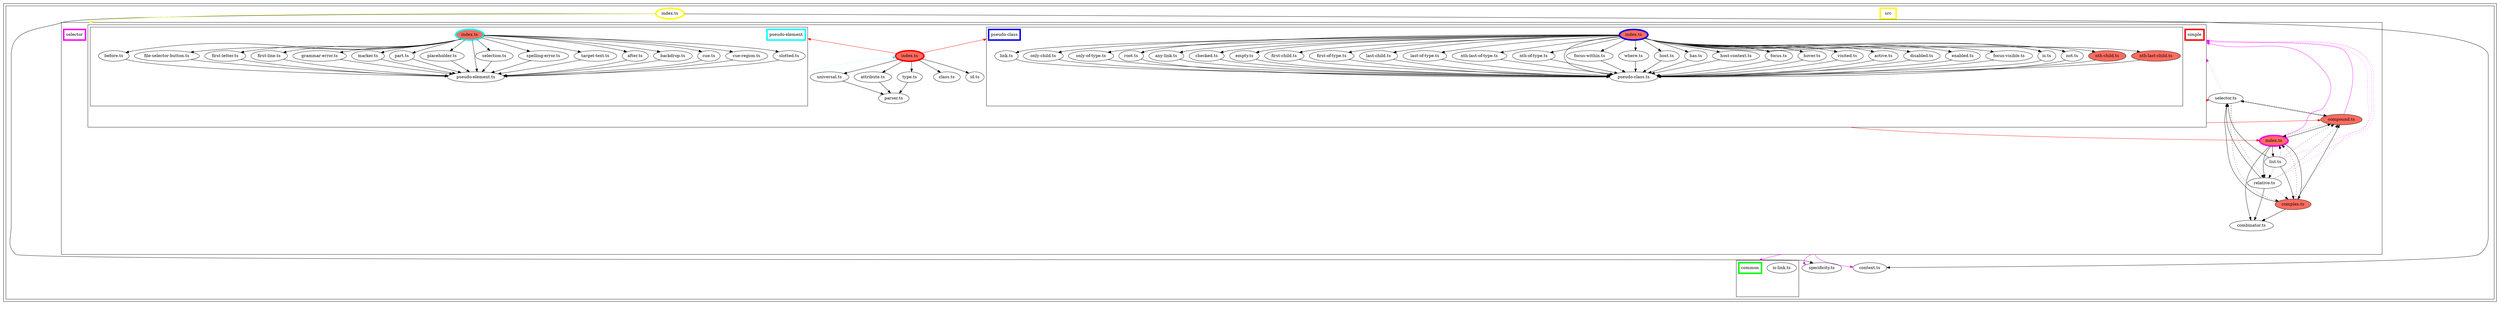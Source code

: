 digraph "dependency-graph-@siteimprove/alfa-selector" {
  compound = true;
  "src/context.ts";
  "exit_src/selector";
  "src/selector/simple/pseudo-class/pseudo-class.ts";
  "src/selector/simple/pseudo-element/pseudo-element.ts";
  "src/selector/selector.ts";
  "exit_src/selector/simple";
  "src/specificity.ts";
  "src/selector/index.ts";
  "src/selector/simple/parser.ts";
  "src/selector/simple/index.ts";
  "name_src/selector/simple";
  "src/selector/combinator.ts";
  "src/selector/compound.ts";
  "src/selector/simple/pseudo-class/host-context.ts";
  "src/selector/simple/pseudo-class/host.ts";
  "src/selector/simple/pseudo-element/slotted.ts";
  "src/selector/simple/pseudo-class/active.ts";
  "src/selector/simple/pseudo-class/any-link.ts";
  "src/selector/simple/pseudo-class/checked.ts";
  "src/selector/simple/pseudo-class/disabled.ts";
  "src/selector/simple/pseudo-class/empty.ts";
  "src/selector/simple/pseudo-class/enabled.ts";
  "src/selector/simple/pseudo-class/first-child.ts";
  "src/selector/simple/pseudo-class/first-of-type.ts";
  "src/selector/simple/pseudo-class/focus-visible.ts";
  "src/selector/simple/pseudo-class/focus-within.ts";
  "src/selector/simple/pseudo-class/focus.ts";
  "src/selector/simple/pseudo-class/has.ts";
  "src/selector/simple/pseudo-class/hover.ts";
  "src/selector/simple/pseudo-class/is.ts";
  "src/selector/simple/pseudo-class/last-child.ts";
  "src/selector/simple/pseudo-class/last-of-type.ts";
  "src/selector/simple/pseudo-class/link.ts";
  "src/selector/simple/pseudo-class/not.ts";
  "src/selector/simple/pseudo-class/nth-child.ts";
  "src/selector/simple/pseudo-class/nth-last-child.ts";
  "src/selector/simple/pseudo-class/nth-last-of-type.ts";
  "src/selector/simple/pseudo-class/nth-of-type.ts";
  "src/selector/simple/pseudo-class/only-child.ts";
  "src/selector/simple/pseudo-class/only-of-type.ts";
  "src/selector/simple/pseudo-class/root.ts";
  "src/selector/simple/pseudo-class/visited.ts";
  "src/selector/simple/pseudo-class/where.ts";
  "src/selector/simple/pseudo-element/after.ts";
  "src/selector/simple/pseudo-element/backdrop.ts";
  "src/selector/simple/pseudo-element/before.ts";
  "src/selector/simple/pseudo-element/cue-region.ts";
  "src/selector/simple/pseudo-element/cue.ts";
  "src/selector/simple/pseudo-element/file-selector-button.ts";
  "src/selector/simple/pseudo-element/first-letter.ts";
  "src/selector/simple/pseudo-element/first-line.ts";
  "src/selector/simple/pseudo-element/grammar-error.ts";
  "src/selector/simple/pseudo-element/marker.ts";
  "src/selector/simple/pseudo-element/part.ts";
  "src/selector/simple/pseudo-element/placeholder.ts";
  "src/selector/simple/pseudo-element/selection.ts";
  "src/selector/simple/pseudo-element/spelling-error.ts";
  "src/selector/simple/pseudo-element/target-text.ts";
  "src/common/is-link.ts";
  "name_src/common";
  "name_src/selector";
  "src/selector/complex.ts";
  "src/selector/list.ts";
  "src/selector/relative.ts";
  "exit_src/selector/simple/pseudo-element";
  "src/selector/simple/attribute.ts";
  "src/selector/simple/class.ts";
  "src/selector/simple/id.ts";
  "src/selector/simple/pseudo-class/index.ts";
  "name_src/selector/simple/pseudo-class";
  "src/selector/simple/pseudo-element/index.ts";
  "name_src/selector/simple/pseudo-element";
  "src/selector/simple/type.ts";
  "src/selector/simple/universal.ts";
  subgraph "cluster_src" {
    color = "#000000";
    label = "";
    "exit_src" [
      style = "invis";
    ];
    subgraph "cluster_src" {
      color = "#000000";
      label = "";
      "name_src" [
        penwidth = 5;
        shape = "rectangle";
        color = "#ffff00";
        label = "src";
      ];
      "exit_src" [
        style = "invis";
      ];
      "src/specificity.ts" [
        label = "specificity.ts";
      ];
      "src/index.ts" [
        label = "index.ts";
        color = "#ffff00";
        penwidth = 5;
      ];
      "src/context.ts" [
        label = "context.ts";
      ];
      subgraph "cluster_src/selector" {
        color = "#000000";
        label = "";
        "name_src/selector" [
          penwidth = 5;
          shape = "rectangle";
          color = "#ff00ff";
          label = "selector";
        ];
        "exit_src/selector" [
          style = "invis";
        ];
        "src/selector/compound.ts" [
          label = "compound.ts";
          fillcolor = "#ff6c60";
          style = "rounded,filled";
        ];
        "src/selector/complex.ts" [
          label = "complex.ts";
          fillcolor = "#ff6c60";
          style = "rounded,filled";
        ];
        "src/selector/combinator.ts" [
          label = "combinator.ts";
        ];
        "src/selector/index.ts" [
          label = "index.ts";
          color = "#ff00ff";
          penwidth = 5;
          fillcolor = "#ff6c60";
          style = "rounded,filled";
        ];
        "src/selector/list.ts" [
          label = "list.ts";
        ];
        "src/selector/relative.ts" [
          label = "relative.ts";
        ];
        "src/selector/selector.ts" [
          label = "selector.ts";
        ];
        subgraph "cluster_src/selector/simple" {
          color = "#000000";
          label = "";
          "name_src/selector/simple" [
            penwidth = 5;
            shape = "rectangle";
            color = "#ff0000";
            label = "simple";
          ];
          "exit_src/selector/simple" [
            style = "invis";
          ];
          "src/selector/simple/class.ts" [
            label = "class.ts";
          ];
          "src/selector/simple/type.ts" [
            label = "type.ts";
          ];
          "src/selector/simple/attribute.ts" [
            label = "attribute.ts";
          ];
          "src/selector/simple/id.ts" [
            label = "id.ts";
          ];
          "src/selector/simple/parser.ts" [
            label = "parser.ts";
          ];
          "src/selector/simple/universal.ts" [
            label = "universal.ts";
          ];
          "src/selector/simple/index.ts" [
            label = "index.ts";
            color = "#ff0000";
            penwidth = 5;
            fillcolor = "#ff6c60";
            style = "rounded,filled";
          ];
          subgraph "cluster_src/selector/simple/pseudo-class" {
            color = "#000000";
            label = "";
            "name_src/selector/simple/pseudo-class" [
              penwidth = 5;
              shape = "rectangle";
              color = "#0000ff";
              label = "pseudo-class";
            ];
            "exit_src/selector/simple/pseudo-class" [
              style = "invis";
            ];
            "src/selector/simple/pseudo-class/hover.ts" [
              label = "hover.ts";
            ];
            "src/selector/simple/pseudo-class/empty.ts" [
              label = "empty.ts";
            ];
            "src/selector/simple/pseudo-class/nth-child.ts" [
              label = "nth-child.ts";
              fillcolor = "#ff6c60";
              style = "rounded,filled";
            ];
            "src/selector/simple/pseudo-class/enabled.ts" [
              label = "enabled.ts";
            ];
            "src/selector/simple/pseudo-class/only-of-type.ts" [
              label = "only-of-type.ts";
            ];
            "src/selector/simple/pseudo-class/nth-of-type.ts" [
              label = "nth-of-type.ts";
            ];
            "src/selector/simple/pseudo-class/nth-last-child.ts" [
              label = "nth-last-child.ts";
              fillcolor = "#ff6c60";
              style = "rounded,filled";
            ];
            "src/selector/simple/pseudo-class/first-of-type.ts" [
              label = "first-of-type.ts";
            ];
            "src/selector/simple/pseudo-class/last-of-type.ts" [
              label = "last-of-type.ts";
            ];
            "src/selector/simple/pseudo-class/disabled.ts" [
              label = "disabled.ts";
            ];
            "src/selector/simple/pseudo-class/index.ts" [
              label = "index.ts";
              color = "#0000ff";
              penwidth = 5;
              fillcolor = "#ff6c60";
              style = "rounded,filled";
            ];
            "src/selector/simple/pseudo-class/has.ts" [
              label = "has.ts";
            ];
            "src/selector/simple/pseudo-class/host-context.ts" [
              label = "host-context.ts";
            ];
            "src/selector/simple/pseudo-class/last-child.ts" [
              label = "last-child.ts";
            ];
            "src/selector/simple/pseudo-class/first-child.ts" [
              label = "first-child.ts";
            ];
            "src/selector/simple/pseudo-class/active.ts" [
              label = "active.ts";
            ];
            "src/selector/simple/pseudo-class/any-link.ts" [
              label = "any-link.ts";
            ];
            "src/selector/simple/pseudo-class/nth-last-of-type.ts" [
              label = "nth-last-of-type.ts";
            ];
            "src/selector/simple/pseudo-class/root.ts" [
              label = "root.ts";
            ];
            "src/selector/simple/pseudo-class/pseudo-class.ts" [
              label = "pseudo-class.ts";
            ];
            "src/selector/simple/pseudo-class/focus.ts" [
              label = "focus.ts";
            ];
            "src/selector/simple/pseudo-class/focus-visible.ts" [
              label = "focus-visible.ts";
            ];
            "src/selector/simple/pseudo-class/only-child.ts" [
              label = "only-child.ts";
            ];
            "src/selector/simple/pseudo-class/link.ts" [
              label = "link.ts";
            ];
            "src/selector/simple/pseudo-class/not.ts" [
              label = "not.ts";
            ];
            "src/selector/simple/pseudo-class/host.ts" [
              label = "host.ts";
            ];
            "src/selector/simple/pseudo-class/where.ts" [
              label = "where.ts";
            ];
            "src/selector/simple/pseudo-class/visited.ts" [
              label = "visited.ts";
            ];
            "src/selector/simple/pseudo-class/is.ts" [
              label = "is.ts";
            ];
            "src/selector/simple/pseudo-class/checked.ts" [
              label = "checked.ts";
            ];
            "src/selector/simple/pseudo-class/focus-within.ts" [
              label = "focus-within.ts";
            ];
            "src/selector/simple/pseudo-class/hover.ts" -> "exit_src/selector/simple/pseudo-class" [
              style = "invis";
            ];
            "src/selector/simple/pseudo-class/empty.ts" -> "exit_src/selector/simple/pseudo-class" [
              style = "invis";
            ];
            "src/selector/simple/pseudo-class/nth-child.ts" -> "exit_src/selector/simple/pseudo-class" [
              style = "invis";
            ];
            "src/selector/simple/pseudo-class/enabled.ts" -> "exit_src/selector/simple/pseudo-class" [
              style = "invis";
            ];
            "src/selector/simple/pseudo-class/only-of-type.ts" -> "exit_src/selector/simple/pseudo-class" [
              style = "invis";
            ];
            "src/selector/simple/pseudo-class/nth-of-type.ts" -> "exit_src/selector/simple/pseudo-class" [
              style = "invis";
            ];
            "src/selector/simple/pseudo-class/nth-last-child.ts" -> "exit_src/selector/simple/pseudo-class" [
              style = "invis";
            ];
            "src/selector/simple/pseudo-class/first-of-type.ts" -> "exit_src/selector/simple/pseudo-class" [
              style = "invis";
            ];
            "src/selector/simple/pseudo-class/last-of-type.ts" -> "exit_src/selector/simple/pseudo-class" [
              style = "invis";
            ];
            "src/selector/simple/pseudo-class/disabled.ts" -> "exit_src/selector/simple/pseudo-class" [
              style = "invis";
            ];
            "src/selector/simple/pseudo-class/index.ts" -> "exit_src/selector/simple/pseudo-class" [
              style = "invis";
            ];
            "src/selector/simple/pseudo-class/has.ts" -> "exit_src/selector/simple/pseudo-class" [
              style = "invis";
            ];
            "src/selector/simple/pseudo-class/host-context.ts" -> "exit_src/selector/simple/pseudo-class" [
              style = "invis";
            ];
            "src/selector/simple/pseudo-class/last-child.ts" -> "exit_src/selector/simple/pseudo-class" [
              style = "invis";
            ];
            "src/selector/simple/pseudo-class/first-child.ts" -> "exit_src/selector/simple/pseudo-class" [
              style = "invis";
            ];
            "src/selector/simple/pseudo-class/active.ts" -> "exit_src/selector/simple/pseudo-class" [
              style = "invis";
            ];
            "src/selector/simple/pseudo-class/any-link.ts" -> "exit_src/selector/simple/pseudo-class" [
              style = "invis";
            ];
            "src/selector/simple/pseudo-class/nth-last-of-type.ts" -> "exit_src/selector/simple/pseudo-class" [
              style = "invis";
            ];
            "src/selector/simple/pseudo-class/root.ts" -> "exit_src/selector/simple/pseudo-class" [
              style = "invis";
            ];
            "src/selector/simple/pseudo-class/pseudo-class.ts" -> "exit_src/selector/simple/pseudo-class" [
              style = "invis";
            ];
            "src/selector/simple/pseudo-class/focus.ts" -> "exit_src/selector/simple/pseudo-class" [
              style = "invis";
            ];
            "src/selector/simple/pseudo-class/focus-visible.ts" -> "exit_src/selector/simple/pseudo-class" [
              style = "invis";
            ];
            "src/selector/simple/pseudo-class/only-child.ts" -> "exit_src/selector/simple/pseudo-class" [
              style = "invis";
            ];
            "src/selector/simple/pseudo-class/link.ts" -> "exit_src/selector/simple/pseudo-class" [
              style = "invis";
            ];
            "src/selector/simple/pseudo-class/not.ts" -> "exit_src/selector/simple/pseudo-class" [
              style = "invis";
            ];
            "src/selector/simple/pseudo-class/host.ts" -> "exit_src/selector/simple/pseudo-class" [
              style = "invis";
            ];
            "src/selector/simple/pseudo-class/where.ts" -> "exit_src/selector/simple/pseudo-class" [
              style = "invis";
            ];
            "src/selector/simple/pseudo-class/visited.ts" -> "exit_src/selector/simple/pseudo-class" [
              style = "invis";
            ];
            "src/selector/simple/pseudo-class/is.ts" -> "exit_src/selector/simple/pseudo-class" [
              style = "invis";
            ];
            "src/selector/simple/pseudo-class/checked.ts" -> "exit_src/selector/simple/pseudo-class" [
              style = "invis";
            ];
            "src/selector/simple/pseudo-class/focus-within.ts" -> "exit_src/selector/simple/pseudo-class" [
              style = "invis";
            ];
          }
          subgraph "cluster_src/selector/simple/pseudo-element" {
            color = "#000000";
            label = "";
            "name_src/selector/simple/pseudo-element" [
              penwidth = 5;
              shape = "rectangle";
              color = "#00ffff";
              label = "pseudo-element";
            ];
            "exit_src/selector/simple/pseudo-element" [
              style = "invis";
            ];
            "src/selector/simple/pseudo-element/selection.ts" [
              label = "selection.ts";
            ];
            "src/selector/simple/pseudo-element/file-selector-button.ts" [
              label = "file-selector-button.ts";
            ];
            "src/selector/simple/pseudo-element/before.ts" [
              label = "before.ts";
            ];
            "src/selector/simple/pseudo-element/first-letter.ts" [
              label = "first-letter.ts";
            ];
            "src/selector/simple/pseudo-element/part.ts" [
              label = "part.ts";
            ];
            "src/selector/simple/pseudo-element/after.ts" [
              label = "after.ts";
            ];
            "src/selector/simple/pseudo-element/spelling-error.ts" [
              label = "spelling-error.ts";
            ];
            "src/selector/simple/pseudo-element/first-line.ts" [
              label = "first-line.ts";
            ];
            "src/selector/simple/pseudo-element/index.ts" [
              label = "index.ts";
              color = "#00ffff";
              penwidth = 5;
              fillcolor = "#ff6c60";
              style = "rounded,filled";
            ];
            "src/selector/simple/pseudo-element/backdrop.ts" [
              label = "backdrop.ts";
            ];
            "src/selector/simple/pseudo-element/cue.ts" [
              label = "cue.ts";
            ];
            "src/selector/simple/pseudo-element/grammar-error.ts" [
              label = "grammar-error.ts";
            ];
            "src/selector/simple/pseudo-element/pseudo-element.ts" [
              label = "pseudo-element.ts";
            ];
            "src/selector/simple/pseudo-element/slotted.ts" [
              label = "slotted.ts";
            ];
            "src/selector/simple/pseudo-element/placeholder.ts" [
              label = "placeholder.ts";
            ];
            "src/selector/simple/pseudo-element/cue-region.ts" [
              label = "cue-region.ts";
            ];
            "src/selector/simple/pseudo-element/marker.ts" [
              label = "marker.ts";
            ];
            "src/selector/simple/pseudo-element/target-text.ts" [
              label = "target-text.ts";
            ];
            "src/selector/simple/pseudo-element/selection.ts" -> "exit_src/selector/simple/pseudo-element" [
              style = "invis";
            ];
            "src/selector/simple/pseudo-element/file-selector-button.ts" -> "exit_src/selector/simple/pseudo-element" [
              style = "invis";
            ];
            "src/selector/simple/pseudo-element/before.ts" -> "exit_src/selector/simple/pseudo-element" [
              style = "invis";
            ];
            "src/selector/simple/pseudo-element/first-letter.ts" -> "exit_src/selector/simple/pseudo-element" [
              style = "invis";
            ];
            "src/selector/simple/pseudo-element/part.ts" -> "exit_src/selector/simple/pseudo-element" [
              style = "invis";
            ];
            "src/selector/simple/pseudo-element/after.ts" -> "exit_src/selector/simple/pseudo-element" [
              style = "invis";
            ];
            "src/selector/simple/pseudo-element/spelling-error.ts" -> "exit_src/selector/simple/pseudo-element" [
              style = "invis";
            ];
            "src/selector/simple/pseudo-element/first-line.ts" -> "exit_src/selector/simple/pseudo-element" [
              style = "invis";
            ];
            "src/selector/simple/pseudo-element/index.ts" -> "exit_src/selector/simple/pseudo-element" [
              style = "invis";
            ];
            "src/selector/simple/pseudo-element/backdrop.ts" -> "exit_src/selector/simple/pseudo-element" [
              style = "invis";
            ];
            "src/selector/simple/pseudo-element/cue.ts" -> "exit_src/selector/simple/pseudo-element" [
              style = "invis";
            ];
            "src/selector/simple/pseudo-element/grammar-error.ts" -> "exit_src/selector/simple/pseudo-element" [
              style = "invis";
            ];
            "src/selector/simple/pseudo-element/pseudo-element.ts" -> "exit_src/selector/simple/pseudo-element" [
              style = "invis";
            ];
            "src/selector/simple/pseudo-element/slotted.ts" -> "exit_src/selector/simple/pseudo-element" [
              style = "invis";
            ];
            "src/selector/simple/pseudo-element/placeholder.ts" -> "exit_src/selector/simple/pseudo-element" [
              style = "invis";
            ];
            "src/selector/simple/pseudo-element/cue-region.ts" -> "exit_src/selector/simple/pseudo-element" [
              style = "invis";
            ];
            "src/selector/simple/pseudo-element/marker.ts" -> "exit_src/selector/simple/pseudo-element" [
              style = "invis";
            ];
            "src/selector/simple/pseudo-element/target-text.ts" -> "exit_src/selector/simple/pseudo-element" [
              style = "invis";
            ];
          }
          "exit_src/selector/simple/pseudo-class" -> "exit_src/selector/simple" [
            style = "invis";
          ];
          "exit_src/selector/simple/pseudo-element" -> "exit_src/selector/simple" [
            style = "invis";
          ];
          "src/selector/simple/class.ts" -> "exit_src/selector/simple" [
            style = "invis";
          ];
          "exit_src/selector/simple/pseudo-class" -> "exit_src/selector/simple" [
            style = "invis";
          ];
          "exit_src/selector/simple/pseudo-class" -> "exit_src/selector/simple" [
            style = "invis";
          ];
          "exit_src/selector/simple/pseudo-element" -> "exit_src/selector/simple" [
            style = "invis";
          ];
          "exit_src/selector/simple/pseudo-element" -> "exit_src/selector/simple" [
            style = "invis";
          ];
          "exit_src/selector/simple/pseudo-class" -> "exit_src/selector/simple" [
            style = "invis";
          ];
          "exit_src/selector/simple/pseudo-class" -> "exit_src/selector/simple" [
            style = "invis";
          ];
          "src/selector/simple/type.ts" -> "exit_src/selector/simple" [
            style = "invis";
          ];
          "exit_src/selector/simple/pseudo-element" -> "exit_src/selector/simple" [
            style = "invis";
          ];
          "exit_src/selector/simple/pseudo-class" -> "exit_src/selector/simple" [
            style = "invis";
          ];
          "exit_src/selector/simple/pseudo-element" -> "exit_src/selector/simple" [
            style = "invis";
          ];
          "exit_src/selector/simple/pseudo-element" -> "exit_src/selector/simple" [
            style = "invis";
          ];
          "exit_src/selector/simple/pseudo-class" -> "exit_src/selector/simple" [
            style = "invis";
          ];
          "exit_src/selector/simple/pseudo-class" -> "exit_src/selector/simple" [
            style = "invis";
          ];
          "exit_src/selector/simple/pseudo-element" -> "exit_src/selector/simple" [
            style = "invis";
          ];
          "exit_src/selector/simple/pseudo-class" -> "exit_src/selector/simple" [
            style = "invis";
          ];
          "exit_src/selector/simple/pseudo-class" -> "exit_src/selector/simple" [
            style = "invis";
          ];
          "exit_src/selector/simple/pseudo-element" -> "exit_src/selector/simple" [
            style = "invis";
          ];
          "exit_src/selector/simple/pseudo-class" -> "exit_src/selector/simple" [
            style = "invis";
          ];
          "exit_src/selector/simple/pseudo-element" -> "exit_src/selector/simple" [
            style = "invis";
          ];
          "exit_src/selector/simple/pseudo-class" -> "exit_src/selector/simple" [
            style = "invis";
          ];
          "exit_src/selector/simple/pseudo-class" -> "exit_src/selector/simple" [
            style = "invis";
          ];
          "src/selector/simple/attribute.ts" -> "exit_src/selector/simple" [
            style = "invis";
          ];
          "exit_src/selector/simple/pseudo-class" -> "exit_src/selector/simple" [
            style = "invis";
          ];
          "exit_src/selector/simple/pseudo-class" -> "exit_src/selector/simple" [
            style = "invis";
          ];
          "exit_src/selector/simple/pseudo-class" -> "exit_src/selector/simple" [
            style = "invis";
          ];
          "exit_src/selector/simple/pseudo-element" -> "exit_src/selector/simple" [
            style = "invis";
          ];
          "exit_src/selector/simple/pseudo-class" -> "exit_src/selector/simple" [
            style = "invis";
          ];
          "exit_src/selector/simple/pseudo-class" -> "exit_src/selector/simple" [
            style = "invis";
          ];
          "exit_src/selector/simple/pseudo-class" -> "exit_src/selector/simple" [
            style = "invis";
          ];
          "src/selector/simple/id.ts" -> "exit_src/selector/simple" [
            style = "invis";
          ];
          "exit_src/selector/simple/pseudo-class" -> "exit_src/selector/simple" [
            style = "invis";
          ];
          "exit_src/selector/simple/pseudo-class" -> "exit_src/selector/simple" [
            style = "invis";
          ];
          "exit_src/selector/simple/pseudo-class" -> "exit_src/selector/simple" [
            style = "invis";
          ];
          "exit_src/selector/simple/pseudo-class" -> "exit_src/selector/simple" [
            style = "invis";
          ];
          "src/selector/simple/parser.ts" -> "exit_src/selector/simple" [
            style = "invis";
          ];
          "exit_src/selector/simple/pseudo-class" -> "exit_src/selector/simple" [
            style = "invis";
          ];
          "exit_src/selector/simple/pseudo-class" -> "exit_src/selector/simple" [
            style = "invis";
          ];
          "exit_src/selector/simple/pseudo-class" -> "exit_src/selector/simple" [
            style = "invis";
          ];
          "exit_src/selector/simple/pseudo-class" -> "exit_src/selector/simple" [
            style = "invis";
          ];
          "exit_src/selector/simple/pseudo-element" -> "exit_src/selector/simple" [
            style = "invis";
          ];
          "exit_src/selector/simple/pseudo-class" -> "exit_src/selector/simple" [
            style = "invis";
          ];
          "exit_src/selector/simple/pseudo-class" -> "exit_src/selector/simple" [
            style = "invis";
          ];
          "exit_src/selector/simple/pseudo-element" -> "exit_src/selector/simple" [
            style = "invis";
          ];
          "exit_src/selector/simple/pseudo-class" -> "exit_src/selector/simple" [
            style = "invis";
          ];
          "exit_src/selector/simple/pseudo-element" -> "exit_src/selector/simple" [
            style = "invis";
          ];
          "exit_src/selector/simple/pseudo-element" -> "exit_src/selector/simple" [
            style = "invis";
          ];
          "src/selector/simple/universal.ts" -> "exit_src/selector/simple" [
            style = "invis";
          ];
          "src/selector/simple/index.ts" -> "exit_src/selector/simple" [
            style = "invis";
          ];
          "exit_src/selector/simple/pseudo-class" -> "exit_src/selector/simple" [
            style = "invis";
          ];
          "exit_src/selector/simple/pseudo-element" -> "exit_src/selector/simple" [
            style = "invis";
          ];
          "exit_src/selector/simple/pseudo-element" -> "exit_src/selector/simple" [
            style = "invis";
          ];
          "exit_src/selector/simple/pseudo-element" -> "exit_src/selector/simple" [
            style = "invis";
          ];
          "exit_src/selector/simple/pseudo-element" -> "exit_src/selector/simple" [
            style = "invis";
          ];
        }
        "exit_src/selector/simple" -> "exit_src/selector" [
          style = "invis";
        ];
        "exit_src/selector/simple" -> "exit_src/selector" [
          style = "invis";
        ];
        "exit_src/selector/simple" -> "exit_src/selector" [
          style = "invis";
        ];
        "exit_src/selector/simple" -> "exit_src/selector" [
          style = "invis";
        ];
        "exit_src/selector/simple" -> "exit_src/selector" [
          style = "invis";
        ];
        "exit_src/selector/simple" -> "exit_src/selector" [
          style = "invis";
        ];
        "exit_src/selector/simple" -> "exit_src/selector" [
          style = "invis";
        ];
        "exit_src/selector/simple" -> "exit_src/selector" [
          style = "invis";
        ];
        "exit_src/selector/simple" -> "exit_src/selector" [
          style = "invis";
        ];
        "exit_src/selector/simple" -> "exit_src/selector" [
          style = "invis";
        ];
        "exit_src/selector/simple" -> "exit_src/selector" [
          style = "invis";
        ];
        "exit_src/selector/simple" -> "exit_src/selector" [
          style = "invis";
        ];
        "exit_src/selector/simple" -> "exit_src/selector" [
          style = "invis";
        ];
        "exit_src/selector/simple" -> "exit_src/selector" [
          style = "invis";
        ];
        "src/selector/compound.ts" -> "exit_src/selector" [
          style = "invis";
        ];
        "exit_src/selector/simple" -> "exit_src/selector" [
          style = "invis";
        ];
        "exit_src/selector/simple" -> "exit_src/selector" [
          style = "invis";
        ];
        "exit_src/selector/simple" -> "exit_src/selector" [
          style = "invis";
        ];
        "exit_src/selector/simple" -> "exit_src/selector" [
          style = "invis";
        ];
        "src/selector/complex.ts" -> "exit_src/selector" [
          style = "invis";
        ];
        "exit_src/selector/simple" -> "exit_src/selector" [
          style = "invis";
        ];
        "exit_src/selector/simple" -> "exit_src/selector" [
          style = "invis";
        ];
        "exit_src/selector/simple" -> "exit_src/selector" [
          style = "invis";
        ];
        "exit_src/selector/simple" -> "exit_src/selector" [
          style = "invis";
        ];
        "exit_src/selector/simple" -> "exit_src/selector" [
          style = "invis";
        ];
        "exit_src/selector/simple" -> "exit_src/selector" [
          style = "invis";
        ];
        "exit_src/selector/simple" -> "exit_src/selector" [
          style = "invis";
        ];
        "exit_src/selector/simple" -> "exit_src/selector" [
          style = "invis";
        ];
        "exit_src/selector/simple" -> "exit_src/selector" [
          style = "invis";
        ];
        "exit_src/selector/simple" -> "exit_src/selector" [
          style = "invis";
        ];
        "exit_src/selector/simple" -> "exit_src/selector" [
          style = "invis";
        ];
        "exit_src/selector/simple" -> "exit_src/selector" [
          style = "invis";
        ];
        "exit_src/selector/simple" -> "exit_src/selector" [
          style = "invis";
        ];
        "exit_src/selector/simple" -> "exit_src/selector" [
          style = "invis";
        ];
        "src/selector/combinator.ts" -> "exit_src/selector" [
          style = "invis";
        ];
        "exit_src/selector/simple" -> "exit_src/selector" [
          style = "invis";
        ];
        "exit_src/selector/simple" -> "exit_src/selector" [
          style = "invis";
        ];
        "exit_src/selector/simple" -> "exit_src/selector" [
          style = "invis";
        ];
        "exit_src/selector/simple" -> "exit_src/selector" [
          style = "invis";
        ];
        "exit_src/selector/simple" -> "exit_src/selector" [
          style = "invis";
        ];
        "exit_src/selector/simple" -> "exit_src/selector" [
          style = "invis";
        ];
        "exit_src/selector/simple" -> "exit_src/selector" [
          style = "invis";
        ];
        "exit_src/selector/simple" -> "exit_src/selector" [
          style = "invis";
        ];
        "exit_src/selector/simple" -> "exit_src/selector" [
          style = "invis";
        ];
        "exit_src/selector/simple" -> "exit_src/selector" [
          style = "invis";
        ];
        "src/selector/index.ts" -> "exit_src/selector" [
          style = "invis";
        ];
        "exit_src/selector/simple" -> "exit_src/selector" [
          style = "invis";
        ];
        "exit_src/selector/simple" -> "exit_src/selector" [
          style = "invis";
        ];
        "exit_src/selector/simple" -> "exit_src/selector" [
          style = "invis";
        ];
        "exit_src/selector/simple" -> "exit_src/selector" [
          style = "invis";
        ];
        "exit_src/selector/simple" -> "exit_src/selector" [
          style = "invis";
        ];
        "exit_src/selector/simple" -> "exit_src/selector" [
          style = "invis";
        ];
        "exit_src/selector/simple" -> "exit_src/selector" [
          style = "invis";
        ];
        "src/selector/list.ts" -> "exit_src/selector" [
          style = "invis";
        ];
        "exit_src/selector/simple" -> "exit_src/selector" [
          style = "invis";
        ];
        "src/selector/relative.ts" -> "exit_src/selector" [
          style = "invis";
        ];
        "exit_src/selector/simple" -> "exit_src/selector" [
          style = "invis";
        ];
        "exit_src/selector/simple" -> "exit_src/selector" [
          style = "invis";
        ];
        "src/selector/selector.ts" -> "exit_src/selector" [
          style = "invis";
        ];
        "exit_src/selector/simple" -> "exit_src/selector" [
          style = "invis";
        ];
        "exit_src/selector/simple" -> "exit_src/selector" [
          style = "invis";
        ];
        "exit_src/selector/simple" -> "exit_src/selector" [
          style = "invis";
        ];
        "exit_src/selector/simple" -> "exit_src/selector" [
          style = "invis";
        ];
      }
      subgraph "cluster_src/common" {
        color = "#000000";
        label = "";
        "name_src/common" [
          penwidth = 5;
          shape = "rectangle";
          color = "#00ff00";
          label = "common";
        ];
        "exit_src/common" [
          style = "invis";
        ];
        "src/common/is-link.ts" [
          label = "is-link.ts";
        ];
        "src/common/is-link.ts" -> "exit_src/common" [
          style = "invis";
        ];
      }
      "exit_src/selector" -> "exit_src" [
        style = "invis";
      ];
      "exit_src/selector" -> "exit_src" [
        style = "invis";
      ];
      "exit_src/selector" -> "exit_src" [
        style = "invis";
      ];
      "exit_src/selector" -> "exit_src" [
        style = "invis";
      ];
      "src/specificity.ts" -> "exit_src" [
        style = "invis";
      ];
      "exit_src/selector" -> "exit_src" [
        style = "invis";
      ];
      "exit_src/selector" -> "exit_src" [
        style = "invis";
      ];
      "exit_src/selector" -> "exit_src" [
        style = "invis";
      ];
      "exit_src/selector" -> "exit_src" [
        style = "invis";
      ];
      "exit_src/selector" -> "exit_src" [
        style = "invis";
      ];
      "exit_src/selector" -> "exit_src" [
        style = "invis";
      ];
      "exit_src/common" -> "exit_src" [
        style = "invis";
      ];
      "exit_src/selector" -> "exit_src" [
        style = "invis";
      ];
      "exit_src/selector" -> "exit_src" [
        style = "invis";
      ];
      "exit_src/selector" -> "exit_src" [
        style = "invis";
      ];
      "exit_src/selector" -> "exit_src" [
        style = "invis";
      ];
      "exit_src/selector" -> "exit_src" [
        style = "invis";
      ];
      "exit_src/selector" -> "exit_src" [
        style = "invis";
      ];
      "exit_src/selector" -> "exit_src" [
        style = "invis";
      ];
      "exit_src/selector" -> "exit_src" [
        style = "invis";
      ];
      "exit_src/selector" -> "exit_src" [
        style = "invis";
      ];
      "exit_src/selector" -> "exit_src" [
        style = "invis";
      ];
      "exit_src/selector" -> "exit_src" [
        style = "invis";
      ];
      "exit_src/selector" -> "exit_src" [
        style = "invis";
      ];
      "exit_src/selector" -> "exit_src" [
        style = "invis";
      ];
      "exit_src/selector" -> "exit_src" [
        style = "invis";
      ];
      "exit_src/selector" -> "exit_src" [
        style = "invis";
      ];
      "exit_src/selector" -> "exit_src" [
        style = "invis";
      ];
      "exit_src/selector" -> "exit_src" [
        style = "invis";
      ];
      "exit_src/selector" -> "exit_src" [
        style = "invis";
      ];
      "exit_src/selector" -> "exit_src" [
        style = "invis";
      ];
      "exit_src/selector" -> "exit_src" [
        style = "invis";
      ];
      "exit_src/selector" -> "exit_src" [
        style = "invis";
      ];
      "exit_src/selector" -> "exit_src" [
        style = "invis";
      ];
      "exit_src/selector" -> "exit_src" [
        style = "invis";
      ];
      "exit_src/selector" -> "exit_src" [
        style = "invis";
      ];
      "exit_src/selector" -> "exit_src" [
        style = "invis";
      ];
      "exit_src/selector" -> "exit_src" [
        style = "invis";
      ];
      "exit_src/selector" -> "exit_src" [
        style = "invis";
      ];
      "exit_src/selector" -> "exit_src" [
        style = "invis";
      ];
      "exit_src/selector" -> "exit_src" [
        style = "invis";
      ];
      "exit_src/selector" -> "exit_src" [
        style = "invis";
      ];
      "exit_src/selector" -> "exit_src" [
        style = "invis";
      ];
      "exit_src/selector" -> "exit_src" [
        style = "invis";
      ];
      "src/index.ts" -> "exit_src" [
        style = "invis";
      ];
      "exit_src/selector" -> "exit_src" [
        style = "invis";
      ];
      "exit_src/selector" -> "exit_src" [
        style = "invis";
      ];
      "exit_src/selector" -> "exit_src" [
        style = "invis";
      ];
      "exit_src/selector" -> "exit_src" [
        style = "invis";
      ];
      "exit_src/selector" -> "exit_src" [
        style = "invis";
      ];
      "exit_src/selector" -> "exit_src" [
        style = "invis";
      ];
      "exit_src/selector" -> "exit_src" [
        style = "invis";
      ];
      "exit_src/selector" -> "exit_src" [
        style = "invis";
      ];
      "exit_src/selector" -> "exit_src" [
        style = "invis";
      ];
      "exit_src/selector" -> "exit_src" [
        style = "invis";
      ];
      "exit_src/selector" -> "exit_src" [
        style = "invis";
      ];
      "exit_src/selector" -> "exit_src" [
        style = "invis";
      ];
      "exit_src/selector" -> "exit_src" [
        style = "invis";
      ];
      "exit_src/selector" -> "exit_src" [
        style = "invis";
      ];
      "src/context.ts" -> "exit_src" [
        style = "invis";
      ];
      "exit_src/selector" -> "exit_src" [
        style = "invis";
      ];
      "exit_src/selector" -> "exit_src" [
        style = "invis";
      ];
      "exit_src/selector" -> "exit_src" [
        style = "invis";
      ];
      "exit_src/selector" -> "exit_src" [
        style = "invis";
      ];
      "exit_src/selector" -> "exit_src" [
        style = "invis";
      ];
      "exit_src/selector" -> "exit_src" [
        style = "invis";
      ];
      "exit_src/selector" -> "exit_src" [
        style = "invis";
      ];
    }
    "exit_src" -> "exit_src" [
      style = "invis";
    ];
    "exit_src" -> "exit_src" [
      style = "invis";
    ];
    "exit_src" -> "exit_src" [
      style = "invis";
    ];
    "exit_src" -> "exit_src" [
      style = "invis";
    ];
    "exit_src" -> "exit_src" [
      style = "invis";
    ];
    "exit_src" -> "exit_src" [
      style = "invis";
    ];
    "exit_src" -> "exit_src" [
      style = "invis";
    ];
    "exit_src" -> "exit_src" [
      style = "invis";
    ];
    "exit_src" -> "exit_src" [
      style = "invis";
    ];
    "exit_src" -> "exit_src" [
      style = "invis";
    ];
    "exit_src" -> "exit_src" [
      style = "invis";
    ];
    "exit_src" -> "exit_src" [
      style = "invis";
    ];
    "exit_src" -> "exit_src" [
      style = "invis";
    ];
    "exit_src" -> "exit_src" [
      style = "invis";
    ];
    "exit_src" -> "exit_src" [
      style = "invis";
    ];
    "exit_src" -> "exit_src" [
      style = "invis";
    ];
    "exit_src" -> "exit_src" [
      style = "invis";
    ];
    "exit_src" -> "exit_src" [
      style = "invis";
    ];
    "exit_src" -> "exit_src" [
      style = "invis";
    ];
    "exit_src" -> "exit_src" [
      style = "invis";
    ];
    "exit_src" -> "exit_src" [
      style = "invis";
    ];
    "exit_src" -> "exit_src" [
      style = "invis";
    ];
    "exit_src" -> "exit_src" [
      style = "invis";
    ];
    "exit_src" -> "exit_src" [
      style = "invis";
    ];
    "exit_src" -> "exit_src" [
      style = "invis";
    ];
    "exit_src" -> "exit_src" [
      style = "invis";
    ];
    "exit_src" -> "exit_src" [
      style = "invis";
    ];
    "exit_src" -> "exit_src" [
      style = "invis";
    ];
    "exit_src" -> "exit_src" [
      style = "invis";
    ];
    "exit_src" -> "exit_src" [
      style = "invis";
    ];
    "exit_src" -> "exit_src" [
      style = "invis";
    ];
    "exit_src" -> "exit_src" [
      style = "invis";
    ];
    "exit_src" -> "exit_src" [
      style = "invis";
    ];
    "exit_src" -> "exit_src" [
      style = "invis";
    ];
    "exit_src" -> "exit_src" [
      style = "invis";
    ];
    "exit_src" -> "exit_src" [
      style = "invis";
    ];
    "exit_src" -> "exit_src" [
      style = "invis";
    ];
    "exit_src" -> "exit_src" [
      style = "invis";
    ];
    "exit_src" -> "exit_src" [
      style = "invis";
    ];
    "exit_src" -> "exit_src" [
      style = "invis";
    ];
    "exit_src" -> "exit_src" [
      style = "invis";
    ];
    "exit_src" -> "exit_src" [
      style = "invis";
    ];
    "exit_src" -> "exit_src" [
      style = "invis";
    ];
    "exit_src" -> "exit_src" [
      style = "invis";
    ];
    "exit_src" -> "exit_src" [
      style = "invis";
    ];
    "exit_src" -> "exit_src" [
      style = "invis";
    ];
    "exit_src" -> "exit_src" [
      style = "invis";
    ];
    "exit_src" -> "exit_src" [
      style = "invis";
    ];
    "exit_src" -> "exit_src" [
      style = "invis";
    ];
    "exit_src" -> "exit_src" [
      style = "invis";
    ];
    "exit_src" -> "exit_src" [
      style = "invis";
    ];
    "exit_src" -> "exit_src" [
      style = "invis";
    ];
    "exit_src" -> "exit_src" [
      style = "invis";
    ];
    "exit_src" -> "exit_src" [
      style = "invis";
    ];
    "exit_src" -> "exit_src" [
      style = "invis";
    ];
    "exit_src" -> "exit_src" [
      style = "invis";
    ];
    "exit_src" -> "exit_src" [
      style = "invis";
    ];
    "exit_src" -> "exit_src" [
      style = "invis";
    ];
    "exit_src" -> "exit_src" [
      style = "invis";
    ];
    "exit_src" -> "exit_src" [
      style = "invis";
    ];
    "exit_src" -> "exit_src" [
      style = "invis";
    ];
    "exit_src" -> "exit_src" [
      style = "invis";
    ];
    "exit_src" -> "exit_src" [
      style = "invis";
    ];
    "exit_src" -> "exit_src" [
      style = "invis";
    ];
    "exit_src" -> "exit_src" [
      style = "invis";
    ];
    "exit_src" -> "exit_src" [
      style = "invis";
    ];
    "exit_src" -> "exit_src" [
      style = "invis";
    ];
  }
  "src/selector/simple/pseudo-class/hover.ts" -> "src/context.ts" [
    style = "invis";
  ];
  "exit_src/selector" -> "src/context.ts" [
    style = "solid";
    color = "#ff00ff";
    ltail = "cluster_src/selector";
  ];
  "src/selector/simple/pseudo-class/hover.ts" -> "src/selector/simple/pseudo-class/pseudo-class.ts" [
    style = "invis";
  ];
  "src/selector/simple/pseudo-class/hover.ts" -> "src/selector/simple/pseudo-class/pseudo-class.ts" [
    style = "solid";
    color = "black";
  ];
  "src/selector/simple/pseudo-element/selection.ts" -> "src/selector/simple/pseudo-element/pseudo-element.ts" [
    style = "invis";
  ];
  "src/selector/simple/pseudo-element/selection.ts" -> "src/selector/simple/pseudo-element/pseudo-element.ts" [
    style = "solid";
    color = "black";
  ];
  "src/selector/simple/class.ts" -> "src/selector/selector.ts" [
    style = "invis";
  ];
  "exit_src/selector/simple" -> "src/selector/selector.ts" [
    style = "solid";
    color = "#ff0000";
    ltail = "cluster_src/selector/simple";
  ];
  "src/selector/simple/class.ts" -> "src/specificity.ts" [
    style = "invis";
  ];
  "exit_src/selector" -> "src/specificity.ts" [
    style = "solid";
    color = "#ff00ff";
    ltail = "cluster_src/selector";
  ];
  "src/selector/simple/pseudo-class/empty.ts" -> "src/selector/simple/pseudo-class/pseudo-class.ts" [
    style = "invis";
  ];
  "src/selector/simple/pseudo-class/empty.ts" -> "src/selector/simple/pseudo-class/pseudo-class.ts" [
    style = "solid";
    color = "black";
  ];
  "src/selector/simple/pseudo-class/nth-child.ts" -> "src/context.ts" [
    style = "invis";
  ];
  "exit_src/selector" -> "src/context.ts" [
    style = "invis";
    color = "#ff00ff";
    ltail = "cluster_src/selector";
  ];
  "src/selector/simple/pseudo-class/nth-child.ts" -> "src/selector/index.ts" [
    style = "invis";
  ];
  "exit_src/selector/simple" -> "src/selector/index.ts" [
    style = "solid";
    color = "#ff0000";
    ltail = "cluster_src/selector/simple";
  ];
  "src/selector/simple/pseudo-class/nth-child.ts" -> "src/selector/simple/pseudo-class/pseudo-class.ts" [
    style = "invis";
  ];
  "src/selector/simple/pseudo-class/nth-child.ts" -> "src/selector/simple/pseudo-class/pseudo-class.ts" [
    style = "solid";
    color = "black";
  ];
  "src/selector/simple/pseudo-element/file-selector-button.ts" -> "src/selector/simple/pseudo-element/pseudo-element.ts" [
    style = "invis";
  ];
  "src/selector/simple/pseudo-element/file-selector-button.ts" -> "src/selector/simple/pseudo-element/pseudo-element.ts" [
    style = "solid";
    color = "black";
  ];
  "src/selector/simple/pseudo-element/before.ts" -> "src/selector/simple/pseudo-element/pseudo-element.ts" [
    style = "invis";
  ];
  "src/selector/simple/pseudo-element/before.ts" -> "src/selector/simple/pseudo-element/pseudo-element.ts" [
    style = "solid";
    color = "black";
  ];
  "src/selector/simple/pseudo-class/enabled.ts" -> "src/context.ts" [
    style = "invis";
  ];
  "exit_src/selector" -> "src/context.ts" [
    style = "invis";
    color = "#ff00ff";
    ltail = "cluster_src/selector";
  ];
  "src/selector/simple/pseudo-class/enabled.ts" -> "src/selector/simple/pseudo-class/pseudo-class.ts" [
    style = "invis";
  ];
  "src/selector/simple/pseudo-class/enabled.ts" -> "src/selector/simple/pseudo-class/pseudo-class.ts" [
    style = "solid";
    color = "black";
  ];
  "src/selector/simple/pseudo-class/only-of-type.ts" -> "src/selector/simple/pseudo-class/pseudo-class.ts" [
    style = "invis";
  ];
  "src/selector/simple/pseudo-class/only-of-type.ts" -> "src/selector/simple/pseudo-class/pseudo-class.ts" [
    style = "solid";
    color = "black";
  ];
  "src/selector/simple/type.ts" -> "src/selector/selector.ts" [
    style = "invis";
  ];
  "exit_src/selector/simple" -> "src/selector/selector.ts" [
    style = "invis";
    color = "#ff0000";
    ltail = "cluster_src/selector/simple";
  ];
  "src/selector/simple/type.ts" -> "src/selector/simple/parser.ts" [
    style = "invis";
  ];
  "src/selector/simple/type.ts" -> "src/selector/simple/parser.ts" [
    style = "solid";
    color = "black";
  ];
  "src/selector/simple/type.ts" -> "src/specificity.ts" [
    style = "invis";
  ];
  "exit_src/selector" -> "src/specificity.ts" [
    style = "invis";
    color = "#ff00ff";
    ltail = "cluster_src/selector";
  ];
  "src/selector/simple/pseudo-element/first-letter.ts" -> "src/selector/simple/pseudo-element/pseudo-element.ts" [
    style = "invis";
  ];
  "src/selector/simple/pseudo-element/first-letter.ts" -> "src/selector/simple/pseudo-element/pseudo-element.ts" [
    style = "solid";
    color = "black";
  ];
  "src/selector/simple/pseudo-class/nth-of-type.ts" -> "src/selector/simple/pseudo-class/pseudo-class.ts" [
    style = "invis";
  ];
  "src/selector/simple/pseudo-class/nth-of-type.ts" -> "src/selector/simple/pseudo-class/pseudo-class.ts" [
    style = "solid";
    color = "black";
  ];
  "src/selector/simple/pseudo-element/part.ts" -> "src/selector/simple/pseudo-element/pseudo-element.ts" [
    style = "invis";
  ];
  "src/selector/simple/pseudo-element/part.ts" -> "src/selector/simple/pseudo-element/pseudo-element.ts" [
    style = "solid";
    color = "black";
  ];
  "src/selector/simple/pseudo-element/after.ts" -> "src/selector/simple/pseudo-element/pseudo-element.ts" [
    style = "invis";
  ];
  "src/selector/simple/pseudo-element/after.ts" -> "src/selector/simple/pseudo-element/pseudo-element.ts" [
    style = "solid";
    color = "black";
  ];
  "src/selector/compound.ts" -> "src/context.ts" [
    style = "invis";
  ];
  "exit_src/selector" -> "src/context.ts" [
    style = "invis";
    color = "#ff00ff";
    ltail = "cluster_src/selector";
  ];
  "src/selector/compound.ts" -> "src/selector/index.ts" [
    style = "invis";
  ];
  "src/selector/compound.ts" -> "src/selector/index.ts" [
    style = "dotted";
    color = "black";
  ];
  "src/selector/compound.ts" -> "src/selector/selector.ts" [
    style = "invis";
  ];
  "src/selector/compound.ts" -> "src/selector/selector.ts" [
    style = "solid";
    color = "black";
  ];
  "src/selector/compound.ts" -> "name_src/selector/simple" [
    style = "solid";
    color = "#ff00ff";
    lhead = "cluster_src/selector/simple";
  ];
  "src/selector/compound.ts" -> "src/specificity.ts" [
    style = "invis";
  ];
  "exit_src/selector" -> "src/specificity.ts" [
    style = "invis";
    color = "#ff00ff";
    ltail = "cluster_src/selector";
  ];
  "src/selector/simple/pseudo-class/nth-last-child.ts" -> "src/context.ts" [
    style = "invis";
  ];
  "exit_src/selector" -> "src/context.ts" [
    style = "invis";
    color = "#ff00ff";
    ltail = "cluster_src/selector";
  ];
  "src/selector/simple/pseudo-class/nth-last-child.ts" -> "src/selector/index.ts" [
    style = "invis";
  ];
  "exit_src/selector/simple" -> "src/selector/index.ts" [
    style = "invis";
    color = "#ff0000";
    ltail = "cluster_src/selector/simple";
  ];
  "src/selector/simple/pseudo-class/nth-last-child.ts" -> "src/selector/simple/pseudo-class/pseudo-class.ts" [
    style = "invis";
  ];
  "src/selector/simple/pseudo-class/nth-last-child.ts" -> "src/selector/simple/pseudo-class/pseudo-class.ts" [
    style = "solid";
    color = "black";
  ];
  "src/selector/simple/pseudo-class/first-of-type.ts" -> "src/selector/simple/pseudo-class/pseudo-class.ts" [
    style = "invis";
  ];
  "src/selector/simple/pseudo-class/first-of-type.ts" -> "src/selector/simple/pseudo-class/pseudo-class.ts" [
    style = "solid";
    color = "black";
  ];
  "src/selector/simple/pseudo-element/spelling-error.ts" -> "src/selector/simple/pseudo-element/pseudo-element.ts" [
    style = "invis";
  ];
  "src/selector/simple/pseudo-element/spelling-error.ts" -> "src/selector/simple/pseudo-element/pseudo-element.ts" [
    style = "solid";
    color = "black";
  ];
  "src/selector/simple/pseudo-class/last-of-type.ts" -> "src/selector/simple/pseudo-class/pseudo-class.ts" [
    style = "invis";
  ];
  "src/selector/simple/pseudo-class/last-of-type.ts" -> "src/selector/simple/pseudo-class/pseudo-class.ts" [
    style = "solid";
    color = "black";
  ];
  "src/selector/complex.ts" -> "src/context.ts" [
    style = "invis";
  ];
  "exit_src/selector" -> "src/context.ts" [
    style = "invis";
    color = "#ff00ff";
    ltail = "cluster_src/selector";
  ];
  "src/selector/complex.ts" -> "src/selector/combinator.ts" [
    style = "invis";
  ];
  "src/selector/complex.ts" -> "src/selector/combinator.ts" [
    style = "solid";
    color = "black";
  ];
  "src/selector/complex.ts" -> "src/selector/compound.ts" [
    style = "invis";
  ];
  "src/selector/complex.ts" -> "src/selector/compound.ts" [
    style = "solid";
    color = "black";
  ];
  "src/selector/complex.ts" -> "src/selector/index.ts" [
    style = "invis";
  ];
  "src/selector/complex.ts" -> "src/selector/index.ts" [
    style = "dotted";
    color = "black";
  ];
  "src/selector/complex.ts" -> "src/selector/selector.ts" [
    style = "invis";
  ];
  "src/selector/complex.ts" -> "src/selector/selector.ts" [
    style = "solid";
    color = "black";
  ];
  "src/selector/complex.ts" -> "name_src/selector/simple" [
    style = "dotted";
    color = "#ff00ff";
    lhead = "cluster_src/selector/simple";
  ];
  "src/selector/complex.ts" -> "name_src/selector/simple" [
    style = "invis";
    color = "#ff00ff";
    lhead = "cluster_src/selector/simple";
  ];
  "src/selector/complex.ts" -> "name_src/selector/simple" [
    style = "invis";
    color = "#ff00ff";
    lhead = "cluster_src/selector/simple";
  ];
  "src/selector/complex.ts" -> "name_src/selector/simple" [
    style = "invis";
    color = "#ff00ff";
    lhead = "cluster_src/selector/simple";
  ];
  "src/selector/complex.ts" -> "src/specificity.ts" [
    style = "invis";
  ];
  "exit_src/selector" -> "src/specificity.ts" [
    style = "invis";
    color = "#ff00ff";
    ltail = "cluster_src/selector";
  ];
  "src/selector/simple/pseudo-class/disabled.ts" -> "src/context.ts" [
    style = "invis";
  ];
  "exit_src/selector" -> "src/context.ts" [
    style = "invis";
    color = "#ff00ff";
    ltail = "cluster_src/selector";
  ];
  "src/selector/simple/pseudo-class/disabled.ts" -> "src/selector/simple/pseudo-class/pseudo-class.ts" [
    style = "invis";
  ];
  "src/selector/simple/pseudo-class/disabled.ts" -> "src/selector/simple/pseudo-class/pseudo-class.ts" [
    style = "solid";
    color = "black";
  ];
  "src/selector/simple/pseudo-element/first-line.ts" -> "src/selector/simple/pseudo-element/pseudo-element.ts" [
    style = "invis";
  ];
  "src/selector/simple/pseudo-element/first-line.ts" -> "src/selector/simple/pseudo-element/pseudo-element.ts" [
    style = "solid";
    color = "black";
  ];
  "src/selector/simple/pseudo-class/index.ts" -> "src/selector/compound.ts" [
    style = "invis";
  ];
  "exit_src/selector/simple" -> "src/selector/compound.ts" [
    style = "solid";
    color = "#ff0000";
    ltail = "cluster_src/selector/simple";
  ];
  "src/selector/simple/pseudo-class/index.ts" -> "src/selector/index.ts" [
    style = "invis";
  ];
  "exit_src/selector/simple" -> "src/selector/index.ts" [
    style = "invis";
    color = "#ff0000";
    ltail = "cluster_src/selector/simple";
  ];
  "src/selector/simple/pseudo-class/index.ts" -> "src/selector/simple/pseudo-class/active.ts" [
    style = "invis";
  ];
  "src/selector/simple/pseudo-class/index.ts" -> "src/selector/simple/pseudo-class/active.ts" [
    style = "solid";
    color = "black";
  ];
  "src/selector/simple/pseudo-class/index.ts" -> "src/selector/simple/pseudo-class/any-link.ts" [
    style = "invis";
  ];
  "src/selector/simple/pseudo-class/index.ts" -> "src/selector/simple/pseudo-class/any-link.ts" [
    style = "solid";
    color = "black";
  ];
  "src/selector/simple/pseudo-class/index.ts" -> "src/selector/simple/pseudo-class/checked.ts" [
    style = "invis";
  ];
  "src/selector/simple/pseudo-class/index.ts" -> "src/selector/simple/pseudo-class/checked.ts" [
    style = "solid";
    color = "black";
  ];
  "src/selector/simple/pseudo-class/index.ts" -> "src/selector/simple/pseudo-class/disabled.ts" [
    style = "invis";
  ];
  "src/selector/simple/pseudo-class/index.ts" -> "src/selector/simple/pseudo-class/disabled.ts" [
    style = "solid";
    color = "black";
  ];
  "src/selector/simple/pseudo-class/index.ts" -> "src/selector/simple/pseudo-class/empty.ts" [
    style = "invis";
  ];
  "src/selector/simple/pseudo-class/index.ts" -> "src/selector/simple/pseudo-class/empty.ts" [
    style = "solid";
    color = "black";
  ];
  "src/selector/simple/pseudo-class/index.ts" -> "src/selector/simple/pseudo-class/enabled.ts" [
    style = "invis";
  ];
  "src/selector/simple/pseudo-class/index.ts" -> "src/selector/simple/pseudo-class/enabled.ts" [
    style = "solid";
    color = "black";
  ];
  "src/selector/simple/pseudo-class/index.ts" -> "src/selector/simple/pseudo-class/first-child.ts" [
    style = "invis";
  ];
  "src/selector/simple/pseudo-class/index.ts" -> "src/selector/simple/pseudo-class/first-child.ts" [
    style = "solid";
    color = "black";
  ];
  "src/selector/simple/pseudo-class/index.ts" -> "src/selector/simple/pseudo-class/first-of-type.ts" [
    style = "invis";
  ];
  "src/selector/simple/pseudo-class/index.ts" -> "src/selector/simple/pseudo-class/first-of-type.ts" [
    style = "solid";
    color = "black";
  ];
  "src/selector/simple/pseudo-class/index.ts" -> "src/selector/simple/pseudo-class/focus-visible.ts" [
    style = "invis";
  ];
  "src/selector/simple/pseudo-class/index.ts" -> "src/selector/simple/pseudo-class/focus-visible.ts" [
    style = "solid";
    color = "black";
  ];
  "src/selector/simple/pseudo-class/index.ts" -> "src/selector/simple/pseudo-class/focus-within.ts" [
    style = "invis";
  ];
  "src/selector/simple/pseudo-class/index.ts" -> "src/selector/simple/pseudo-class/focus-within.ts" [
    style = "solid";
    color = "black";
  ];
  "src/selector/simple/pseudo-class/index.ts" -> "src/selector/simple/pseudo-class/focus.ts" [
    style = "invis";
  ];
  "src/selector/simple/pseudo-class/index.ts" -> "src/selector/simple/pseudo-class/focus.ts" [
    style = "solid";
    color = "black";
  ];
  "src/selector/simple/pseudo-class/index.ts" -> "src/selector/simple/pseudo-class/has.ts" [
    style = "invis";
  ];
  "src/selector/simple/pseudo-class/index.ts" -> "src/selector/simple/pseudo-class/has.ts" [
    style = "solid";
    color = "black";
  ];
  "src/selector/simple/pseudo-class/index.ts" -> "src/selector/simple/pseudo-class/host-context.ts" [
    style = "invis";
  ];
  "src/selector/simple/pseudo-class/index.ts" -> "src/selector/simple/pseudo-class/host-context.ts" [
    style = "solid";
    color = "black";
  ];
  "src/selector/simple/pseudo-class/index.ts" -> "src/selector/simple/pseudo-class/host.ts" [
    style = "invis";
  ];
  "src/selector/simple/pseudo-class/index.ts" -> "src/selector/simple/pseudo-class/host.ts" [
    style = "solid";
    color = "black";
  ];
  "src/selector/simple/pseudo-class/index.ts" -> "src/selector/simple/pseudo-class/hover.ts" [
    style = "invis";
  ];
  "src/selector/simple/pseudo-class/index.ts" -> "src/selector/simple/pseudo-class/hover.ts" [
    style = "solid";
    color = "black";
  ];
  "src/selector/simple/pseudo-class/index.ts" -> "src/selector/simple/pseudo-class/is.ts" [
    style = "invis";
  ];
  "src/selector/simple/pseudo-class/index.ts" -> "src/selector/simple/pseudo-class/is.ts" [
    style = "solid";
    color = "black";
  ];
  "src/selector/simple/pseudo-class/index.ts" -> "src/selector/simple/pseudo-class/last-child.ts" [
    style = "invis";
  ];
  "src/selector/simple/pseudo-class/index.ts" -> "src/selector/simple/pseudo-class/last-child.ts" [
    style = "solid";
    color = "black";
  ];
  "src/selector/simple/pseudo-class/index.ts" -> "src/selector/simple/pseudo-class/last-of-type.ts" [
    style = "invis";
  ];
  "src/selector/simple/pseudo-class/index.ts" -> "src/selector/simple/pseudo-class/last-of-type.ts" [
    style = "solid";
    color = "black";
  ];
  "src/selector/simple/pseudo-class/index.ts" -> "src/selector/simple/pseudo-class/link.ts" [
    style = "invis";
  ];
  "src/selector/simple/pseudo-class/index.ts" -> "src/selector/simple/pseudo-class/link.ts" [
    style = "solid";
    color = "black";
  ];
  "src/selector/simple/pseudo-class/index.ts" -> "src/selector/simple/pseudo-class/not.ts" [
    style = "invis";
  ];
  "src/selector/simple/pseudo-class/index.ts" -> "src/selector/simple/pseudo-class/not.ts" [
    style = "solid";
    color = "black";
  ];
  "src/selector/simple/pseudo-class/index.ts" -> "src/selector/simple/pseudo-class/nth-child.ts" [
    style = "invis";
  ];
  "src/selector/simple/pseudo-class/index.ts" -> "src/selector/simple/pseudo-class/nth-child.ts" [
    style = "solid";
    color = "black";
  ];
  "src/selector/simple/pseudo-class/index.ts" -> "src/selector/simple/pseudo-class/nth-last-child.ts" [
    style = "invis";
  ];
  "src/selector/simple/pseudo-class/index.ts" -> "src/selector/simple/pseudo-class/nth-last-child.ts" [
    style = "solid";
    color = "black";
  ];
  "src/selector/simple/pseudo-class/index.ts" -> "src/selector/simple/pseudo-class/nth-last-of-type.ts" [
    style = "invis";
  ];
  "src/selector/simple/pseudo-class/index.ts" -> "src/selector/simple/pseudo-class/nth-last-of-type.ts" [
    style = "solid";
    color = "black";
  ];
  "src/selector/simple/pseudo-class/index.ts" -> "src/selector/simple/pseudo-class/nth-of-type.ts" [
    style = "invis";
  ];
  "src/selector/simple/pseudo-class/index.ts" -> "src/selector/simple/pseudo-class/nth-of-type.ts" [
    style = "solid";
    color = "black";
  ];
  "src/selector/simple/pseudo-class/index.ts" -> "src/selector/simple/pseudo-class/only-child.ts" [
    style = "invis";
  ];
  "src/selector/simple/pseudo-class/index.ts" -> "src/selector/simple/pseudo-class/only-child.ts" [
    style = "solid";
    color = "black";
  ];
  "src/selector/simple/pseudo-class/index.ts" -> "src/selector/simple/pseudo-class/only-of-type.ts" [
    style = "invis";
  ];
  "src/selector/simple/pseudo-class/index.ts" -> "src/selector/simple/pseudo-class/only-of-type.ts" [
    style = "solid";
    color = "black";
  ];
  "src/selector/simple/pseudo-class/index.ts" -> "src/selector/simple/pseudo-class/pseudo-class.ts" [
    style = "invis";
  ];
  "src/selector/simple/pseudo-class/index.ts" -> "src/selector/simple/pseudo-class/pseudo-class.ts" [
    style = "solid";
    color = "black";
  ];
  "src/selector/simple/pseudo-class/index.ts" -> "src/selector/simple/pseudo-class/root.ts" [
    style = "invis";
  ];
  "src/selector/simple/pseudo-class/index.ts" -> "src/selector/simple/pseudo-class/root.ts" [
    style = "solid";
    color = "black";
  ];
  "src/selector/simple/pseudo-class/index.ts" -> "src/selector/simple/pseudo-class/visited.ts" [
    style = "invis";
  ];
  "src/selector/simple/pseudo-class/index.ts" -> "src/selector/simple/pseudo-class/visited.ts" [
    style = "solid";
    color = "black";
  ];
  "src/selector/simple/pseudo-class/index.ts" -> "src/selector/simple/pseudo-class/where.ts" [
    style = "invis";
  ];
  "src/selector/simple/pseudo-class/index.ts" -> "src/selector/simple/pseudo-class/where.ts" [
    style = "solid";
    color = "black";
  ];
  "src/selector/simple/pseudo-element/index.ts" -> "src/selector/index.ts" [
    style = "invis";
  ];
  "exit_src/selector/simple" -> "src/selector/index.ts" [
    style = "invis";
    color = "#ff0000";
    ltail = "cluster_src/selector/simple";
  ];
  "src/selector/simple/pseudo-element/index.ts" -> "src/selector/simple/pseudo-element/after.ts" [
    style = "invis";
  ];
  "src/selector/simple/pseudo-element/index.ts" -> "src/selector/simple/pseudo-element/after.ts" [
    style = "solid";
    color = "black";
  ];
  "src/selector/simple/pseudo-element/index.ts" -> "src/selector/simple/pseudo-element/backdrop.ts" [
    style = "invis";
  ];
  "src/selector/simple/pseudo-element/index.ts" -> "src/selector/simple/pseudo-element/backdrop.ts" [
    style = "solid";
    color = "black";
  ];
  "src/selector/simple/pseudo-element/index.ts" -> "src/selector/simple/pseudo-element/before.ts" [
    style = "invis";
  ];
  "src/selector/simple/pseudo-element/index.ts" -> "src/selector/simple/pseudo-element/before.ts" [
    style = "solid";
    color = "black";
  ];
  "src/selector/simple/pseudo-element/index.ts" -> "src/selector/simple/pseudo-element/cue-region.ts" [
    style = "invis";
  ];
  "src/selector/simple/pseudo-element/index.ts" -> "src/selector/simple/pseudo-element/cue-region.ts" [
    style = "solid";
    color = "black";
  ];
  "src/selector/simple/pseudo-element/index.ts" -> "src/selector/simple/pseudo-element/cue.ts" [
    style = "invis";
  ];
  "src/selector/simple/pseudo-element/index.ts" -> "src/selector/simple/pseudo-element/cue.ts" [
    style = "solid";
    color = "black";
  ];
  "src/selector/simple/pseudo-element/index.ts" -> "src/selector/simple/pseudo-element/file-selector-button.ts" [
    style = "invis";
  ];
  "src/selector/simple/pseudo-element/index.ts" -> "src/selector/simple/pseudo-element/file-selector-button.ts" [
    style = "solid";
    color = "black";
  ];
  "src/selector/simple/pseudo-element/index.ts" -> "src/selector/simple/pseudo-element/first-letter.ts" [
    style = "invis";
  ];
  "src/selector/simple/pseudo-element/index.ts" -> "src/selector/simple/pseudo-element/first-letter.ts" [
    style = "solid";
    color = "black";
  ];
  "src/selector/simple/pseudo-element/index.ts" -> "src/selector/simple/pseudo-element/first-line.ts" [
    style = "invis";
  ];
  "src/selector/simple/pseudo-element/index.ts" -> "src/selector/simple/pseudo-element/first-line.ts" [
    style = "solid";
    color = "black";
  ];
  "src/selector/simple/pseudo-element/index.ts" -> "src/selector/simple/pseudo-element/grammar-error.ts" [
    style = "invis";
  ];
  "src/selector/simple/pseudo-element/index.ts" -> "src/selector/simple/pseudo-element/grammar-error.ts" [
    style = "solid";
    color = "black";
  ];
  "src/selector/simple/pseudo-element/index.ts" -> "src/selector/simple/pseudo-element/marker.ts" [
    style = "invis";
  ];
  "src/selector/simple/pseudo-element/index.ts" -> "src/selector/simple/pseudo-element/marker.ts" [
    style = "solid";
    color = "black";
  ];
  "src/selector/simple/pseudo-element/index.ts" -> "src/selector/simple/pseudo-element/part.ts" [
    style = "invis";
  ];
  "src/selector/simple/pseudo-element/index.ts" -> "src/selector/simple/pseudo-element/part.ts" [
    style = "solid";
    color = "black";
  ];
  "src/selector/simple/pseudo-element/index.ts" -> "src/selector/simple/pseudo-element/placeholder.ts" [
    style = "invis";
  ];
  "src/selector/simple/pseudo-element/index.ts" -> "src/selector/simple/pseudo-element/placeholder.ts" [
    style = "solid";
    color = "black";
  ];
  "src/selector/simple/pseudo-element/index.ts" -> "src/selector/simple/pseudo-element/pseudo-element.ts" [
    style = "invis";
  ];
  "src/selector/simple/pseudo-element/index.ts" -> "src/selector/simple/pseudo-element/pseudo-element.ts" [
    style = "solid";
    color = "black";
  ];
  "src/selector/simple/pseudo-element/index.ts" -> "src/selector/simple/pseudo-element/selection.ts" [
    style = "invis";
  ];
  "src/selector/simple/pseudo-element/index.ts" -> "src/selector/simple/pseudo-element/selection.ts" [
    style = "solid";
    color = "black";
  ];
  "src/selector/simple/pseudo-element/index.ts" -> "src/selector/simple/pseudo-element/slotted.ts" [
    style = "invis";
  ];
  "src/selector/simple/pseudo-element/index.ts" -> "src/selector/simple/pseudo-element/slotted.ts" [
    style = "solid";
    color = "black";
  ];
  "src/selector/simple/pseudo-element/index.ts" -> "src/selector/simple/pseudo-element/spelling-error.ts" [
    style = "invis";
  ];
  "src/selector/simple/pseudo-element/index.ts" -> "src/selector/simple/pseudo-element/spelling-error.ts" [
    style = "solid";
    color = "black";
  ];
  "src/selector/simple/pseudo-element/index.ts" -> "src/selector/simple/pseudo-element/target-text.ts" [
    style = "invis";
  ];
  "src/selector/simple/pseudo-element/index.ts" -> "src/selector/simple/pseudo-element/target-text.ts" [
    style = "solid";
    color = "black";
  ];
  "src/selector/simple/pseudo-class/has.ts" -> "src/selector/index.ts" [
    style = "invis";
  ];
  "exit_src/selector/simple" -> "src/selector/index.ts" [
    style = "invis";
    color = "#ff0000";
    ltail = "cluster_src/selector/simple";
  ];
  "src/selector/simple/pseudo-class/has.ts" -> "src/selector/simple/pseudo-class/pseudo-class.ts" [
    style = "invis";
  ];
  "src/selector/simple/pseudo-class/has.ts" -> "src/selector/simple/pseudo-class/pseudo-class.ts" [
    style = "solid";
    color = "black";
  ];
  "src/selector/simple/pseudo-class/host-context.ts" -> "src/context.ts" [
    style = "invis";
  ];
  "exit_src/selector" -> "src/context.ts" [
    style = "invis";
    color = "#ff00ff";
    ltail = "cluster_src/selector";
  ];
  "src/selector/simple/pseudo-class/host-context.ts" -> "src/selector/index.ts" [
    style = "invis";
  ];
  "exit_src/selector/simple" -> "src/selector/index.ts" [
    style = "invis";
    color = "#ff0000";
    ltail = "cluster_src/selector/simple";
  ];
  "src/selector/simple/pseudo-class/host-context.ts" -> "src/selector/simple/pseudo-class/pseudo-class.ts" [
    style = "invis";
  ];
  "src/selector/simple/pseudo-class/host-context.ts" -> "src/selector/simple/pseudo-class/pseudo-class.ts" [
    style = "solid";
    color = "black";
  ];
  "src/selector/simple/pseudo-class/host-context.ts" -> "src/specificity.ts" [
    style = "invis";
  ];
  "exit_src/selector" -> "src/specificity.ts" [
    style = "invis";
    color = "#ff00ff";
    ltail = "cluster_src/selector";
  ];
  "src/selector/simple/attribute.ts" -> "src/selector/selector.ts" [
    style = "invis";
  ];
  "exit_src/selector/simple" -> "src/selector/selector.ts" [
    style = "invis";
    color = "#ff0000";
    ltail = "cluster_src/selector/simple";
  ];
  "src/selector/simple/attribute.ts" -> "src/selector/simple/parser.ts" [
    style = "invis";
  ];
  "src/selector/simple/attribute.ts" -> "src/selector/simple/parser.ts" [
    style = "solid";
    color = "black";
  ];
  "src/selector/simple/attribute.ts" -> "src/specificity.ts" [
    style = "invis";
  ];
  "exit_src/selector" -> "src/specificity.ts" [
    style = "invis";
    color = "#ff00ff";
    ltail = "cluster_src/selector";
  ];
  "src/selector/simple/pseudo-class/last-child.ts" -> "src/selector/simple/pseudo-class/pseudo-class.ts" [
    style = "invis";
  ];
  "src/selector/simple/pseudo-class/last-child.ts" -> "src/selector/simple/pseudo-class/pseudo-class.ts" [
    style = "solid";
    color = "black";
  ];
  "src/selector/simple/pseudo-class/first-child.ts" -> "src/selector/simple/pseudo-class/pseudo-class.ts" [
    style = "invis";
  ];
  "src/selector/simple/pseudo-class/first-child.ts" -> "src/selector/simple/pseudo-class/pseudo-class.ts" [
    style = "solid";
    color = "black";
  ];
  "src/selector/simple/pseudo-class/active.ts" -> "src/context.ts" [
    style = "invis";
  ];
  "exit_src/selector" -> "src/context.ts" [
    style = "invis";
    color = "#ff00ff";
    ltail = "cluster_src/selector";
  ];
  "src/selector/simple/pseudo-class/active.ts" -> "src/selector/simple/pseudo-class/pseudo-class.ts" [
    style = "invis";
  ];
  "src/selector/simple/pseudo-class/active.ts" -> "src/selector/simple/pseudo-class/pseudo-class.ts" [
    style = "solid";
    color = "black";
  ];
  "src/selector/simple/pseudo-element/backdrop.ts" -> "src/selector/simple/pseudo-element/pseudo-element.ts" [
    style = "invis";
  ];
  "src/selector/simple/pseudo-element/backdrop.ts" -> "src/selector/simple/pseudo-element/pseudo-element.ts" [
    style = "solid";
    color = "black";
  ];
  "exit_src/selector" -> "name_src/common" [
    style = "solid";
    color = "#ff00ff";
    lhead = "cluster_src/common";
    ltail = "cluster_src/selector";
  ];
  "src/selector/simple/pseudo-class/any-link.ts" -> "src/selector/simple/pseudo-class/pseudo-class.ts" [
    style = "invis";
  ];
  "src/selector/simple/pseudo-class/any-link.ts" -> "src/selector/simple/pseudo-class/pseudo-class.ts" [
    style = "solid";
    color = "black";
  ];
  "src/selector/simple/pseudo-class/nth-last-of-type.ts" -> "src/selector/simple/pseudo-class/pseudo-class.ts" [
    style = "invis";
  ];
  "src/selector/simple/pseudo-class/nth-last-of-type.ts" -> "src/selector/simple/pseudo-class/pseudo-class.ts" [
    style = "solid";
    color = "black";
  ];
  "src/selector/simple/pseudo-class/root.ts" -> "src/selector/simple/pseudo-class/pseudo-class.ts" [
    style = "invis";
  ];
  "src/selector/simple/pseudo-class/root.ts" -> "src/selector/simple/pseudo-class/pseudo-class.ts" [
    style = "solid";
    color = "black";
  ];
  "src/selector/simple/id.ts" -> "src/selector/selector.ts" [
    style = "invis";
  ];
  "exit_src/selector/simple" -> "src/selector/selector.ts" [
    style = "invis";
    color = "#ff0000";
    ltail = "cluster_src/selector/simple";
  ];
  "src/selector/simple/id.ts" -> "src/specificity.ts" [
    style = "invis";
  ];
  "exit_src/selector" -> "src/specificity.ts" [
    style = "invis";
    color = "#ff00ff";
    ltail = "cluster_src/selector";
  ];
  "src/selector/simple/pseudo-class/pseudo-class.ts" -> "src/selector/index.ts" [
    style = "invis";
  ];
  "exit_src/selector/simple" -> "src/selector/index.ts" [
    style = "invis";
    color = "#ff0000";
    ltail = "cluster_src/selector/simple";
  ];
  "src/selector/simple/pseudo-class/pseudo-class.ts" -> "src/selector/selector.ts" [
    style = "invis";
  ];
  "exit_src/selector/simple" -> "src/selector/selector.ts" [
    style = "invis";
    color = "#ff0000";
    ltail = "cluster_src/selector/simple";
  ];
  "src/selector/simple/pseudo-class/pseudo-class.ts" -> "src/specificity.ts" [
    style = "invis";
  ];
  "exit_src/selector" -> "src/specificity.ts" [
    style = "invis";
    color = "#ff00ff";
    ltail = "cluster_src/selector";
  ];
  "src/selector/simple/pseudo-class/focus.ts" -> "src/context.ts" [
    style = "invis";
  ];
  "exit_src/selector" -> "src/context.ts" [
    style = "invis";
    color = "#ff00ff";
    ltail = "cluster_src/selector";
  ];
  "src/selector/simple/pseudo-class/focus.ts" -> "src/selector/simple/pseudo-class/pseudo-class.ts" [
    style = "invis";
  ];
  "src/selector/simple/pseudo-class/focus.ts" -> "src/selector/simple/pseudo-class/pseudo-class.ts" [
    style = "solid";
    color = "black";
  ];
  "src/selector/simple/pseudo-class/focus-visible.ts" -> "src/context.ts" [
    style = "invis";
  ];
  "exit_src/selector" -> "src/context.ts" [
    style = "invis";
    color = "#ff00ff";
    ltail = "cluster_src/selector";
  ];
  "src/selector/simple/pseudo-class/focus-visible.ts" -> "src/selector/simple/pseudo-class/pseudo-class.ts" [
    style = "invis";
  ];
  "src/selector/simple/pseudo-class/focus-visible.ts" -> "src/selector/simple/pseudo-class/pseudo-class.ts" [
    style = "solid";
    color = "black";
  ];
  "src/selector/simple/pseudo-class/only-child.ts" -> "src/selector/simple/pseudo-class/pseudo-class.ts" [
    style = "invis";
  ];
  "src/selector/simple/pseudo-class/only-child.ts" -> "src/selector/simple/pseudo-class/pseudo-class.ts" [
    style = "solid";
    color = "black";
  ];
  "exit_src/selector" -> "name_src/common" [
    style = "invis";
    color = "#ff00ff";
    lhead = "cluster_src/common";
    ltail = "cluster_src/selector";
  ];
  "src/selector/simple/pseudo-class/link.ts" -> "src/context.ts" [
    style = "invis";
  ];
  "exit_src/selector" -> "src/context.ts" [
    style = "invis";
    color = "#ff00ff";
    ltail = "cluster_src/selector";
  ];
  "src/selector/simple/pseudo-class/link.ts" -> "src/selector/simple/pseudo-class/pseudo-class.ts" [
    style = "invis";
  ];
  "src/selector/simple/pseudo-class/link.ts" -> "src/selector/simple/pseudo-class/pseudo-class.ts" [
    style = "solid";
    color = "black";
  ];
  "src/index.ts" -> "src/context.ts" [
    style = "invis";
  ];
  "src/index.ts" -> "src/context.ts" [
    style = "solid";
    color = "black";
  ];
  "src/index.ts" -> "name_src/selector" [
    style = "solid";
    color = "#ffff00";
    lhead = "cluster_src/selector";
  ];
  "src/index.ts" -> "src/specificity.ts" [
    style = "invis";
  ];
  "src/index.ts" -> "src/specificity.ts" [
    style = "solid";
    color = "black";
  ];
  "src/selector/simple/pseudo-class/not.ts" -> "src/context.ts" [
    style = "invis";
  ];
  "exit_src/selector" -> "src/context.ts" [
    style = "invis";
    color = "#ff00ff";
    ltail = "cluster_src/selector";
  ];
  "src/selector/simple/pseudo-class/not.ts" -> "src/selector/index.ts" [
    style = "invis";
  ];
  "exit_src/selector/simple" -> "src/selector/index.ts" [
    style = "invis";
    color = "#ff0000";
    ltail = "cluster_src/selector/simple";
  ];
  "src/selector/simple/pseudo-class/not.ts" -> "src/selector/simple/pseudo-class/pseudo-class.ts" [
    style = "invis";
  ];
  "src/selector/simple/pseudo-class/not.ts" -> "src/selector/simple/pseudo-class/pseudo-class.ts" [
    style = "solid";
    color = "black";
  ];
  "src/selector/simple/pseudo-class/host.ts" -> "src/context.ts" [
    style = "invis";
  ];
  "exit_src/selector" -> "src/context.ts" [
    style = "invis";
    color = "#ff00ff";
    ltail = "cluster_src/selector";
  ];
  "src/selector/simple/pseudo-class/host.ts" -> "src/selector/index.ts" [
    style = "invis";
  ];
  "exit_src/selector/simple" -> "src/selector/index.ts" [
    style = "invis";
    color = "#ff0000";
    ltail = "cluster_src/selector/simple";
  ];
  "src/selector/simple/pseudo-class/host.ts" -> "src/selector/simple/pseudo-class/pseudo-class.ts" [
    style = "invis";
  ];
  "src/selector/simple/pseudo-class/host.ts" -> "src/selector/simple/pseudo-class/pseudo-class.ts" [
    style = "solid";
    color = "black";
  ];
  "src/selector/simple/pseudo-class/host.ts" -> "src/specificity.ts" [
    style = "invis";
  ];
  "exit_src/selector" -> "src/specificity.ts" [
    style = "invis";
    color = "#ff00ff";
    ltail = "cluster_src/selector";
  ];
  "src/selector/simple/pseudo-class/where.ts" -> "src/context.ts" [
    style = "invis";
  ];
  "exit_src/selector" -> "src/context.ts" [
    style = "invis";
    color = "#ff00ff";
    ltail = "cluster_src/selector";
  ];
  "src/selector/simple/pseudo-class/where.ts" -> "src/selector/index.ts" [
    style = "invis";
  ];
  "exit_src/selector/simple" -> "src/selector/index.ts" [
    style = "invis";
    color = "#ff0000";
    ltail = "cluster_src/selector/simple";
  ];
  "src/selector/simple/pseudo-class/where.ts" -> "src/selector/simple/pseudo-class/pseudo-class.ts" [
    style = "invis";
  ];
  "src/selector/simple/pseudo-class/where.ts" -> "src/selector/simple/pseudo-class/pseudo-class.ts" [
    style = "solid";
    color = "black";
  ];
  "src/selector/simple/pseudo-class/where.ts" -> "src/specificity.ts" [
    style = "invis";
  ];
  "exit_src/selector" -> "src/specificity.ts" [
    style = "invis";
    color = "#ff00ff";
    ltail = "cluster_src/selector";
  ];
  "src/selector/index.ts" -> "src/context.ts" [
    style = "invis";
  ];
  "exit_src/selector" -> "src/context.ts" [
    style = "invis";
    color = "#ff00ff";
    ltail = "cluster_src/selector";
  ];
  "src/selector/index.ts" -> "src/selector/combinator.ts" [
    style = "invis";
  ];
  "src/selector/index.ts" -> "src/selector/combinator.ts" [
    style = "solid";
    color = "black";
  ];
  "src/selector/index.ts" -> "src/selector/complex.ts" [
    style = "invis";
  ];
  "src/selector/index.ts" -> "src/selector/complex.ts" [
    style = "solid";
    color = "black";
  ];
  "src/selector/index.ts" -> "src/selector/compound.ts" [
    style = "invis";
  ];
  "src/selector/index.ts" -> "src/selector/compound.ts" [
    style = "solid";
    color = "black";
  ];
  "src/selector/index.ts" -> "src/selector/list.ts" [
    style = "invis";
  ];
  "src/selector/index.ts" -> "src/selector/list.ts" [
    style = "solid";
    color = "black";
  ];
  "src/selector/index.ts" -> "src/selector/relative.ts" [
    style = "invis";
  ];
  "src/selector/index.ts" -> "src/selector/relative.ts" [
    style = "solid";
    color = "black";
  ];
  "src/selector/index.ts" -> "name_src/selector/simple" [
    style = "solid";
    color = "#ff00ff";
    lhead = "cluster_src/selector/simple";
  ];
  "src/selector/index.ts" -> "name_src/selector/simple" [
    style = "invis";
    color = "#ff00ff";
    lhead = "cluster_src/selector/simple";
  ];
  "src/selector/index.ts" -> "name_src/selector/simple" [
    style = "invis";
    color = "#ff00ff";
    lhead = "cluster_src/selector/simple";
  ];
  "src/selector/index.ts" -> "name_src/selector/simple" [
    style = "invis";
    color = "#ff00ff";
    lhead = "cluster_src/selector/simple";
  ];
  "src/selector/simple/pseudo-element/cue.ts" -> "src/selector/index.ts" [
    style = "invis";
  ];
  "exit_src/selector/simple" -> "src/selector/index.ts" [
    style = "invis";
    color = "#ff0000";
    ltail = "cluster_src/selector/simple";
  ];
  "src/selector/simple/pseudo-element/cue.ts" -> "src/selector/simple/pseudo-element/pseudo-element.ts" [
    style = "invis";
  ];
  "src/selector/simple/pseudo-element/cue.ts" -> "src/selector/simple/pseudo-element/pseudo-element.ts" [
    style = "solid";
    color = "black";
  ];
  "exit_src/selector" -> "name_src/common" [
    style = "invis";
    color = "#ff00ff";
    lhead = "cluster_src/common";
    ltail = "cluster_src/selector";
  ];
  "src/selector/simple/pseudo-class/visited.ts" -> "src/context.ts" [
    style = "invis";
  ];
  "exit_src/selector" -> "src/context.ts" [
    style = "invis";
    color = "#ff00ff";
    ltail = "cluster_src/selector";
  ];
  "src/selector/simple/pseudo-class/visited.ts" -> "src/selector/simple/pseudo-class/pseudo-class.ts" [
    style = "invis";
  ];
  "src/selector/simple/pseudo-class/visited.ts" -> "src/selector/simple/pseudo-class/pseudo-class.ts" [
    style = "solid";
    color = "black";
  ];
  "src/selector/simple/pseudo-class/is.ts" -> "src/context.ts" [
    style = "invis";
  ];
  "exit_src/selector" -> "src/context.ts" [
    style = "invis";
    color = "#ff00ff";
    ltail = "cluster_src/selector";
  ];
  "src/selector/simple/pseudo-class/is.ts" -> "src/selector/index.ts" [
    style = "invis";
  ];
  "exit_src/selector/simple" -> "src/selector/index.ts" [
    style = "invis";
    color = "#ff0000";
    ltail = "cluster_src/selector/simple";
  ];
  "src/selector/simple/pseudo-class/is.ts" -> "src/selector/simple/pseudo-class/pseudo-class.ts" [
    style = "invis";
  ];
  "src/selector/simple/pseudo-class/is.ts" -> "src/selector/simple/pseudo-class/pseudo-class.ts" [
    style = "solid";
    color = "black";
  ];
  "src/selector/simple/pseudo-element/grammar-error.ts" -> "src/selector/simple/pseudo-element/pseudo-element.ts" [
    style = "invis";
  ];
  "src/selector/simple/pseudo-element/grammar-error.ts" -> "src/selector/simple/pseudo-element/pseudo-element.ts" [
    style = "solid";
    color = "black";
  ];
  "src/selector/simple/pseudo-class/checked.ts" -> "src/selector/simple/pseudo-class/pseudo-class.ts" [
    style = "invis";
  ];
  "src/selector/simple/pseudo-class/checked.ts" -> "src/selector/simple/pseudo-class/pseudo-class.ts" [
    style = "solid";
    color = "black";
  ];
  "src/selector/simple/pseudo-element/pseudo-element.ts" -> "src/selector/selector.ts" [
    style = "invis";
  ];
  "exit_src/selector/simple" -> "src/selector/selector.ts" [
    style = "invis";
    color = "#ff0000";
    ltail = "cluster_src/selector/simple";
  ];
  "src/selector/simple/pseudo-element/pseudo-element.ts" -> "src/specificity.ts" [
    style = "invis";
  ];
  "exit_src/selector" -> "src/specificity.ts" [
    style = "invis";
    color = "#ff00ff";
    ltail = "cluster_src/selector";
  ];
  "src/selector/simple/pseudo-element/slotted.ts" -> "src/context.ts" [
    style = "invis";
  ];
  "exit_src/selector" -> "src/context.ts" [
    style = "invis";
    color = "#ff00ff";
    ltail = "cluster_src/selector";
  ];
  "src/selector/simple/pseudo-element/slotted.ts" -> "src/selector/compound.ts" [
    style = "invis";
  ];
  "exit_src/selector/simple" -> "src/selector/compound.ts" [
    style = "invis";
    color = "#ff0000";
    ltail = "cluster_src/selector/simple";
  ];
  "src/selector/simple/pseudo-element/slotted.ts" -> "src/selector/simple/index.ts" [
    style = "invis";
  ];
  "exit_src/selector/simple/pseudo-element" -> "src/selector/simple/index.ts" [
    style = "dotted";
    color = "#00ffff";
    ltail = "cluster_src/selector/simple/pseudo-element";
  ];
  "src/selector/simple/pseudo-element/slotted.ts" -> "src/selector/simple/pseudo-element/pseudo-element.ts" [
    style = "invis";
  ];
  "src/selector/simple/pseudo-element/slotted.ts" -> "src/selector/simple/pseudo-element/pseudo-element.ts" [
    style = "solid";
    color = "black";
  ];
  "src/selector/simple/pseudo-element/slotted.ts" -> "src/specificity.ts" [
    style = "invis";
  ];
  "exit_src/selector" -> "src/specificity.ts" [
    style = "invis";
    color = "#ff00ff";
    ltail = "cluster_src/selector";
  ];
  "src/selector/list.ts" -> "src/context.ts" [
    style = "invis";
  ];
  "exit_src/selector" -> "src/context.ts" [
    style = "invis";
    color = "#ff00ff";
    ltail = "cluster_src/selector";
  ];
  "src/selector/list.ts" -> "src/selector/complex.ts" [
    style = "invis";
  ];
  "src/selector/list.ts" -> "src/selector/complex.ts" [
    style = "solid";
    color = "black";
  ];
  "src/selector/list.ts" -> "src/selector/compound.ts" [
    style = "invis";
  ];
  "src/selector/list.ts" -> "src/selector/compound.ts" [
    style = "dotted";
    color = "black";
  ];
  "src/selector/list.ts" -> "src/selector/index.ts" [
    style = "invis";
  ];
  "src/selector/list.ts" -> "src/selector/index.ts" [
    style = "dotted";
    color = "black";
  ];
  "src/selector/list.ts" -> "src/selector/relative.ts" [
    style = "invis";
  ];
  "src/selector/list.ts" -> "src/selector/relative.ts" [
    style = "dotted";
    color = "black";
  ];
  "src/selector/list.ts" -> "src/selector/selector.ts" [
    style = "invis";
  ];
  "src/selector/list.ts" -> "src/selector/selector.ts" [
    style = "solid";
    color = "black";
  ];
  "src/selector/list.ts" -> "name_src/selector/simple" [
    style = "dotted";
    color = "#ff00ff";
    lhead = "cluster_src/selector/simple";
  ];
  "src/selector/list.ts" -> "src/specificity.ts" [
    style = "invis";
  ];
  "exit_src/selector" -> "src/specificity.ts" [
    style = "invis";
    color = "#ff00ff";
    ltail = "cluster_src/selector";
  ];
  "src/selector/simple/universal.ts" -> "src/selector/selector.ts" [
    style = "invis";
  ];
  "exit_src/selector/simple" -> "src/selector/selector.ts" [
    style = "invis";
    color = "#ff0000";
    ltail = "cluster_src/selector/simple";
  ];
  "src/selector/simple/universal.ts" -> "src/selector/simple/parser.ts" [
    style = "invis";
  ];
  "src/selector/simple/universal.ts" -> "src/selector/simple/parser.ts" [
    style = "solid";
    color = "black";
  ];
  "src/selector/simple/universal.ts" -> "src/specificity.ts" [
    style = "invis";
  ];
  "exit_src/selector" -> "src/specificity.ts" [
    style = "invis";
    color = "#ff00ff";
    ltail = "cluster_src/selector";
  ];
  "src/selector/relative.ts" -> "src/selector/combinator.ts" [
    style = "invis";
  ];
  "src/selector/relative.ts" -> "src/selector/combinator.ts" [
    style = "solid";
    color = "black";
  ];
  "src/selector/relative.ts" -> "src/selector/complex.ts" [
    style = "invis";
  ];
  "src/selector/relative.ts" -> "src/selector/complex.ts" [
    style = "dotted";
    color = "black";
  ];
  "src/selector/relative.ts" -> "src/selector/compound.ts" [
    style = "invis";
  ];
  "src/selector/relative.ts" -> "src/selector/compound.ts" [
    style = "dotted";
    color = "black";
  ];
  "src/selector/relative.ts" -> "src/selector/selector.ts" [
    style = "invis";
  ];
  "src/selector/relative.ts" -> "src/selector/selector.ts" [
    style = "solid";
    color = "black";
  ];
  "src/selector/relative.ts" -> "name_src/selector/simple" [
    style = "dotted";
    color = "#ff00ff";
    lhead = "cluster_src/selector/simple";
  ];
  "src/selector/simple/index.ts" -> "src/selector/index.ts" [
    style = "invis";
  ];
  "exit_src/selector/simple" -> "src/selector/index.ts" [
    style = "invis";
    color = "#ff0000";
    ltail = "cluster_src/selector/simple";
  ];
  "src/selector/simple/index.ts" -> "src/selector/simple/attribute.ts" [
    style = "invis";
  ];
  "src/selector/simple/index.ts" -> "src/selector/simple/attribute.ts" [
    style = "solid";
    color = "black";
  ];
  "src/selector/simple/index.ts" -> "src/selector/simple/class.ts" [
    style = "invis";
  ];
  "src/selector/simple/index.ts" -> "src/selector/simple/class.ts" [
    style = "solid";
    color = "black";
  ];
  "src/selector/simple/index.ts" -> "src/selector/simple/id.ts" [
    style = "invis";
  ];
  "src/selector/simple/index.ts" -> "src/selector/simple/id.ts" [
    style = "solid";
    color = "black";
  ];
  "src/selector/simple/index.ts" -> "name_src/selector/simple/pseudo-class" [
    style = "solid";
    color = "#ff0000";
    lhead = "cluster_src/selector/simple/pseudo-class";
  ];
  "src/selector/simple/index.ts" -> "name_src/selector/simple/pseudo-element" [
    style = "solid";
    color = "#ff0000";
    lhead = "cluster_src/selector/simple/pseudo-element";
  ];
  "src/selector/simple/index.ts" -> "src/selector/simple/type.ts" [
    style = "invis";
  ];
  "src/selector/simple/index.ts" -> "src/selector/simple/type.ts" [
    style = "solid";
    color = "black";
  ];
  "src/selector/simple/index.ts" -> "src/selector/simple/universal.ts" [
    style = "invis";
  ];
  "src/selector/simple/index.ts" -> "src/selector/simple/universal.ts" [
    style = "solid";
    color = "black";
  ];
  "src/selector/simple/pseudo-class/focus-within.ts" -> "src/context.ts" [
    style = "invis";
  ];
  "exit_src/selector" -> "src/context.ts" [
    style = "invis";
    color = "#ff00ff";
    ltail = "cluster_src/selector";
  ];
  "src/selector/simple/pseudo-class/focus-within.ts" -> "src/selector/simple/pseudo-class/pseudo-class.ts" [
    style = "invis";
  ];
  "src/selector/simple/pseudo-class/focus-within.ts" -> "src/selector/simple/pseudo-class/pseudo-class.ts" [
    style = "solid";
    color = "black";
  ];
  "src/selector/selector.ts" -> "src/context.ts" [
    style = "invis";
  ];
  "exit_src/selector" -> "src/context.ts" [
    style = "invis";
    color = "#ff00ff";
    ltail = "cluster_src/selector";
  ];
  "src/selector/selector.ts" -> "src/selector/complex.ts" [
    style = "invis";
  ];
  "src/selector/selector.ts" -> "src/selector/complex.ts" [
    style = "dotted";
    color = "black";
  ];
  "src/selector/selector.ts" -> "src/selector/compound.ts" [
    style = "invis";
  ];
  "src/selector/selector.ts" -> "src/selector/compound.ts" [
    style = "dotted";
    color = "black";
  ];
  "src/selector/selector.ts" -> "src/selector/relative.ts" [
    style = "invis";
  ];
  "src/selector/selector.ts" -> "src/selector/relative.ts" [
    style = "dotted";
    color = "black";
  ];
  "src/selector/selector.ts" -> "name_src/selector/simple" [
    style = "dotted";
    color = "#ff00ff";
    lhead = "cluster_src/selector/simple";
  ];
  "src/selector/selector.ts" -> "src/specificity.ts" [
    style = "invis";
  ];
  "exit_src/selector" -> "src/specificity.ts" [
    style = "invis";
    color = "#ff00ff";
    ltail = "cluster_src/selector";
  ];
  "src/selector/simple/pseudo-element/placeholder.ts" -> "src/selector/simple/pseudo-element/pseudo-element.ts" [
    style = "invis";
  ];
  "src/selector/simple/pseudo-element/placeholder.ts" -> "src/selector/simple/pseudo-element/pseudo-element.ts" [
    style = "solid";
    color = "black";
  ];
  "src/selector/simple/pseudo-element/cue-region.ts" -> "src/selector/index.ts" [
    style = "invis";
  ];
  "exit_src/selector/simple" -> "src/selector/index.ts" [
    style = "invis";
    color = "#ff0000";
    ltail = "cluster_src/selector/simple";
  ];
  "src/selector/simple/pseudo-element/cue-region.ts" -> "src/selector/simple/pseudo-element/pseudo-element.ts" [
    style = "invis";
  ];
  "src/selector/simple/pseudo-element/cue-region.ts" -> "src/selector/simple/pseudo-element/pseudo-element.ts" [
    style = "solid";
    color = "black";
  ];
  "src/selector/simple/pseudo-element/marker.ts" -> "src/selector/simple/pseudo-element/pseudo-element.ts" [
    style = "invis";
  ];
  "src/selector/simple/pseudo-element/marker.ts" -> "src/selector/simple/pseudo-element/pseudo-element.ts" [
    style = "solid";
    color = "black";
  ];
  "src/selector/simple/pseudo-element/target-text.ts" -> "src/selector/simple/pseudo-element/pseudo-element.ts" [
    style = "invis";
  ];
  "src/selector/simple/pseudo-element/target-text.ts" -> "src/selector/simple/pseudo-element/pseudo-element.ts" [
    style = "solid";
    color = "black";
  ];
}